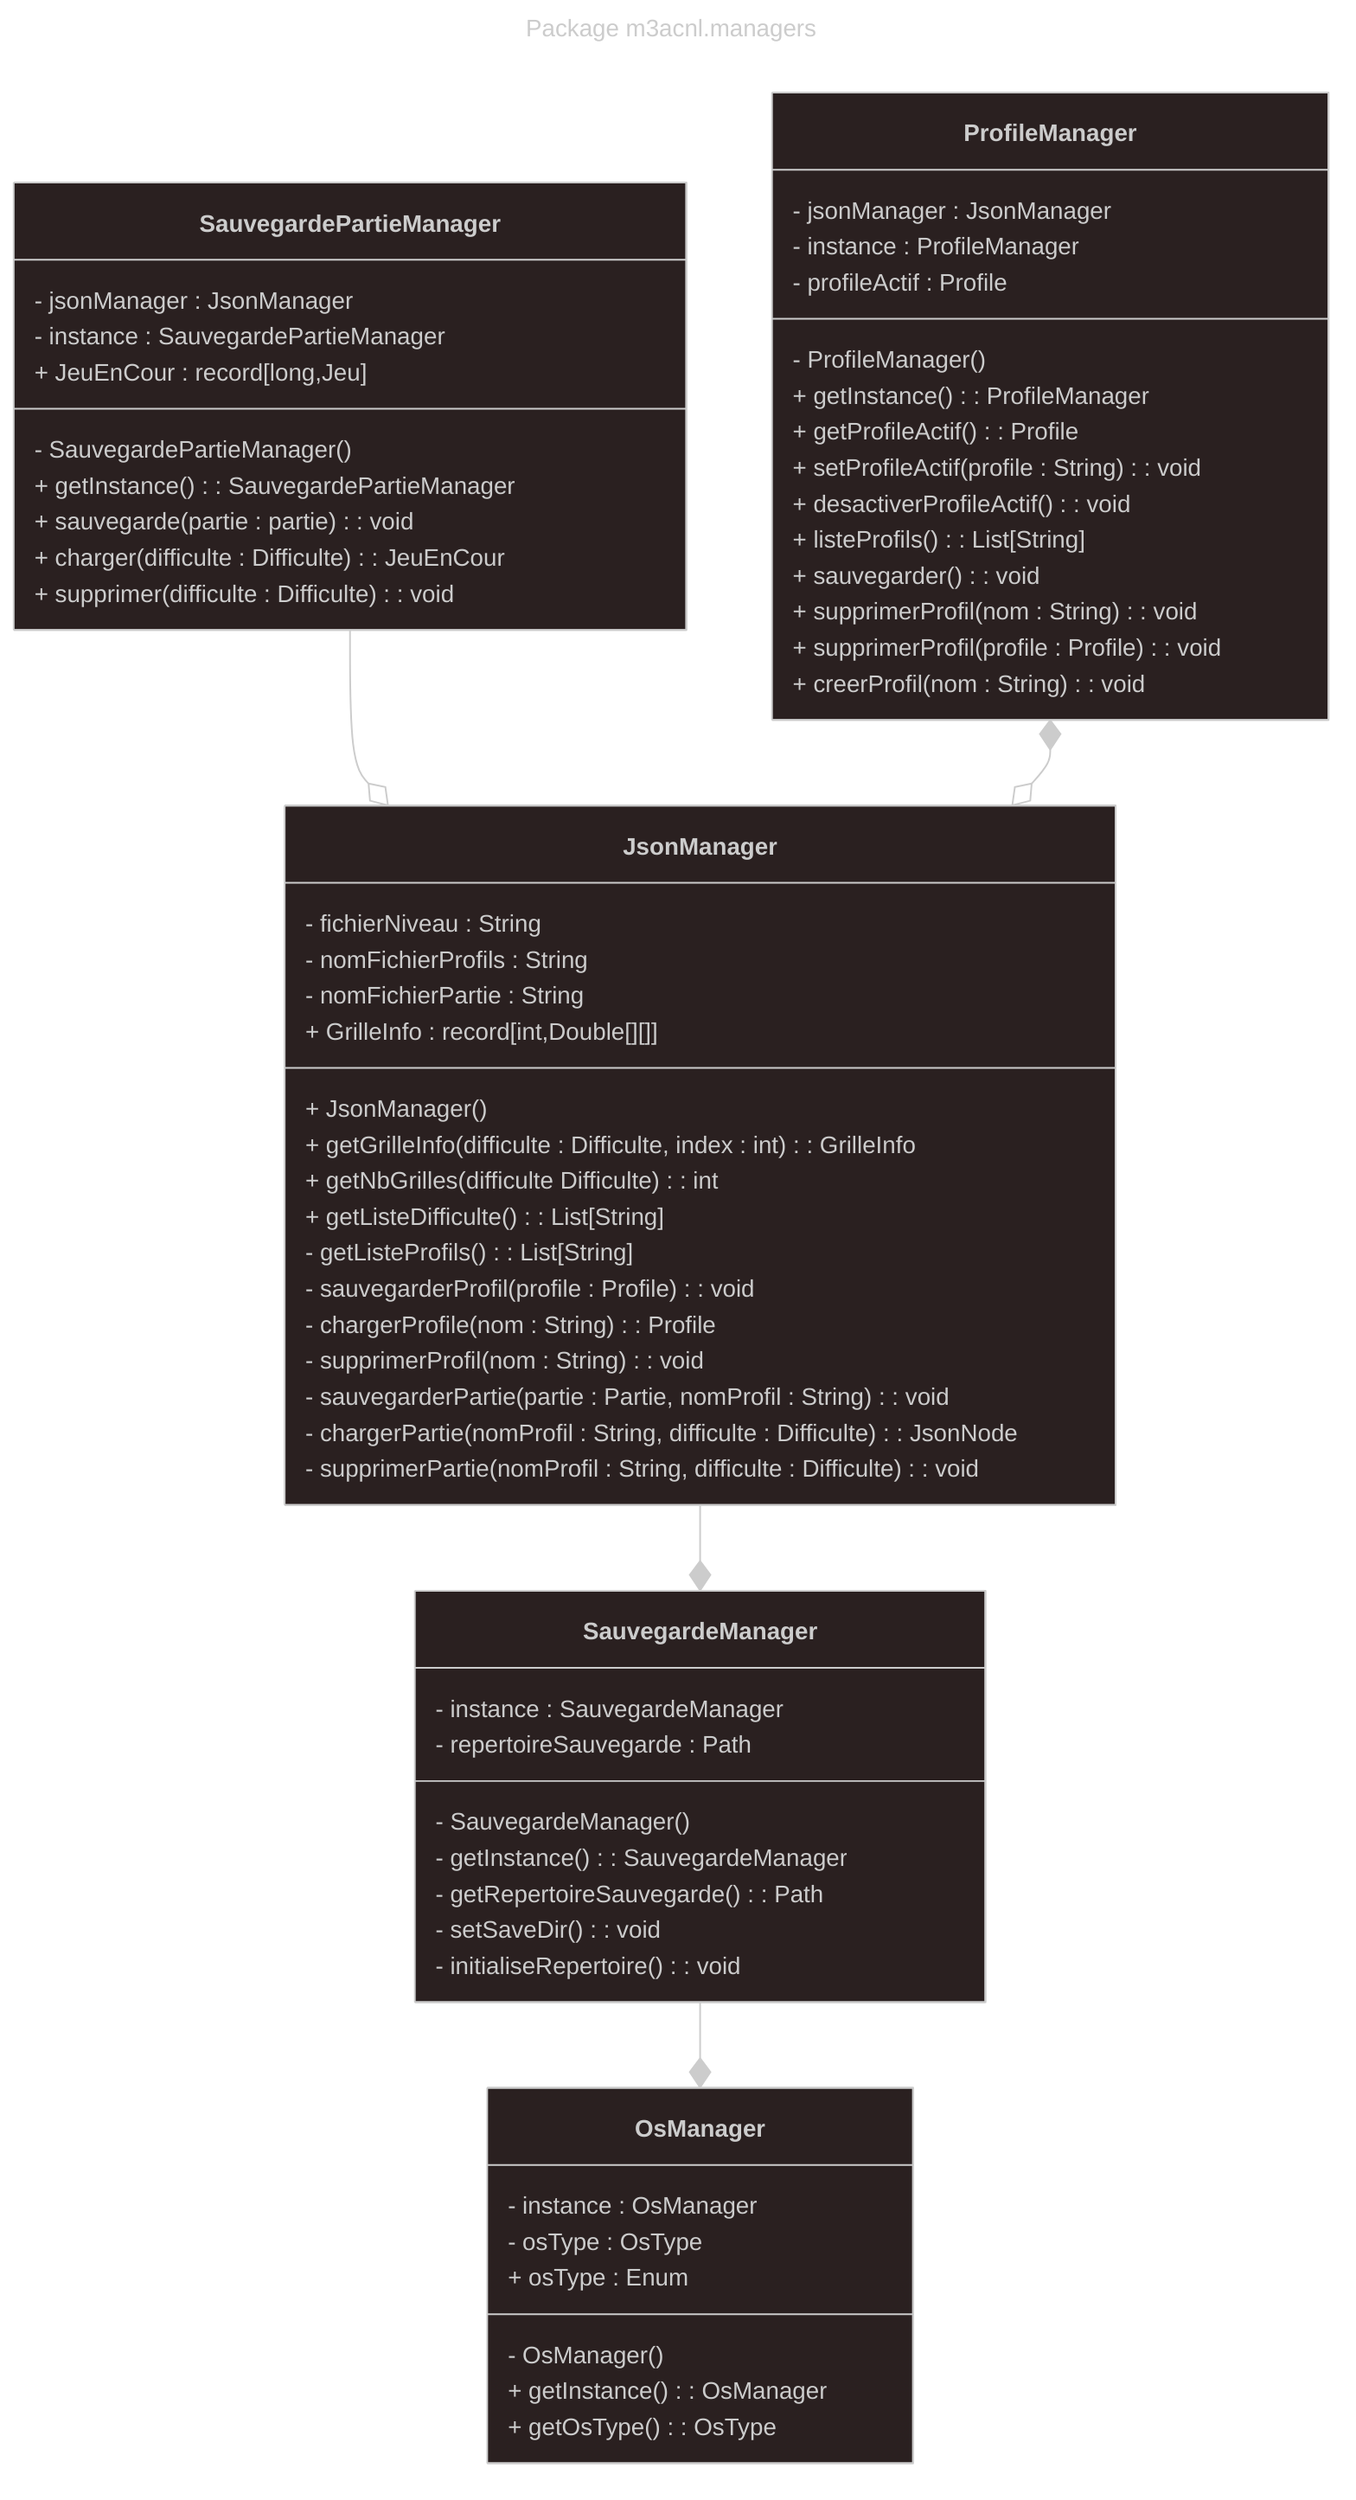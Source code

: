 ---
config:
  theme: neo-dark
title: Package m3acnl.managers
---

classDiagram
direction TB
    class JsonManager{
        - fichierNiveau : String
        - nomFichierProfils : String
        - nomFichierPartie : String
        + GrilleInfo : record[int,Double[][]]
        + JsonManager()
        + getGrilleInfo(difficulte : Difficulte, index : int) : GrilleInfo
        + getNbGrilles(difficulte Difficulte) : int
        + getListeDifficulte() : List[String]
        - getListeProfils() : List[String]
        - sauvegarderProfil(profile : Profile) : void
        - chargerProfile(nom : String) : Profile
        - supprimerProfil(nom : String) : void
        - sauvegarderPartie(partie : Partie, nomProfil : String) : void
        - chargerPartie(nomProfil : String, difficulte : Difficulte) : JsonNode
        - supprimerPartie(nomProfil : String, difficulte : Difficulte) : void
    }

    class OsManager{
        - instance : OsManager
        - osType : OsType
        + osType : Enum
        - OsManager()
        + getInstance() : OsManager
        + getOsType() : OsType
    }

    class ProfileManager{
        - jsonManager : JsonManager
        - instance : ProfileManager
        - profileActif : Profile
        - ProfileManager()
        + getInstance() : ProfileManager
        + getProfileActif() : Profile
        + setProfileActif(profile : String) : void
        + desactiverProfileActif() : void
        + listeProfils() : List[String]
        + sauvegarder() : void
        + supprimerProfil(nom : String) : void
        + supprimerProfil(profile : Profile) : void
        + creerProfil(nom : String) : void
    }

    class SauvegardeManager{
        - instance : SauvegardeManager
        - repertoireSauvegarde : Path
        - SauvegardeManager()
        - getInstance() : SauvegardeManager
        - getRepertoireSauvegarde() : Path
        - setSaveDir() : void
        - initialiseRepertoire() : void
    }

    class SauvegardePartieManager{
        - jsonManager : JsonManager
        - instance : SauvegardePartieManager
        + JeuEnCour : record[long,Jeu]
        - SauvegardePartieManager()
        + getInstance() : SauvegardePartieManager
        + sauvegarde(partie : partie) : void
        + charger(difficulte : Difficulte) : JeuEnCour
        + supprimer(difficulte : Difficulte) : void
    }

    SauvegardeManager --* OsManager
    JsonManager --* SauvegardeManager
    SauvegardePartieManager --o JsonManager
    ProfileManager *--o JsonManager